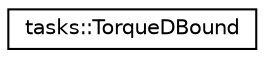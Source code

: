 digraph "Graphical Class Hierarchy"
{
  edge [fontname="Helvetica",fontsize="10",labelfontname="Helvetica",labelfontsize="10"];
  node [fontname="Helvetica",fontsize="10",shape=record];
  rankdir="LR";
  Node0 [label="tasks::TorqueDBound",height=0.2,width=0.4,color="black", fillcolor="white", style="filled",URL="$structtasks_1_1TorqueDBound.html"];
}
